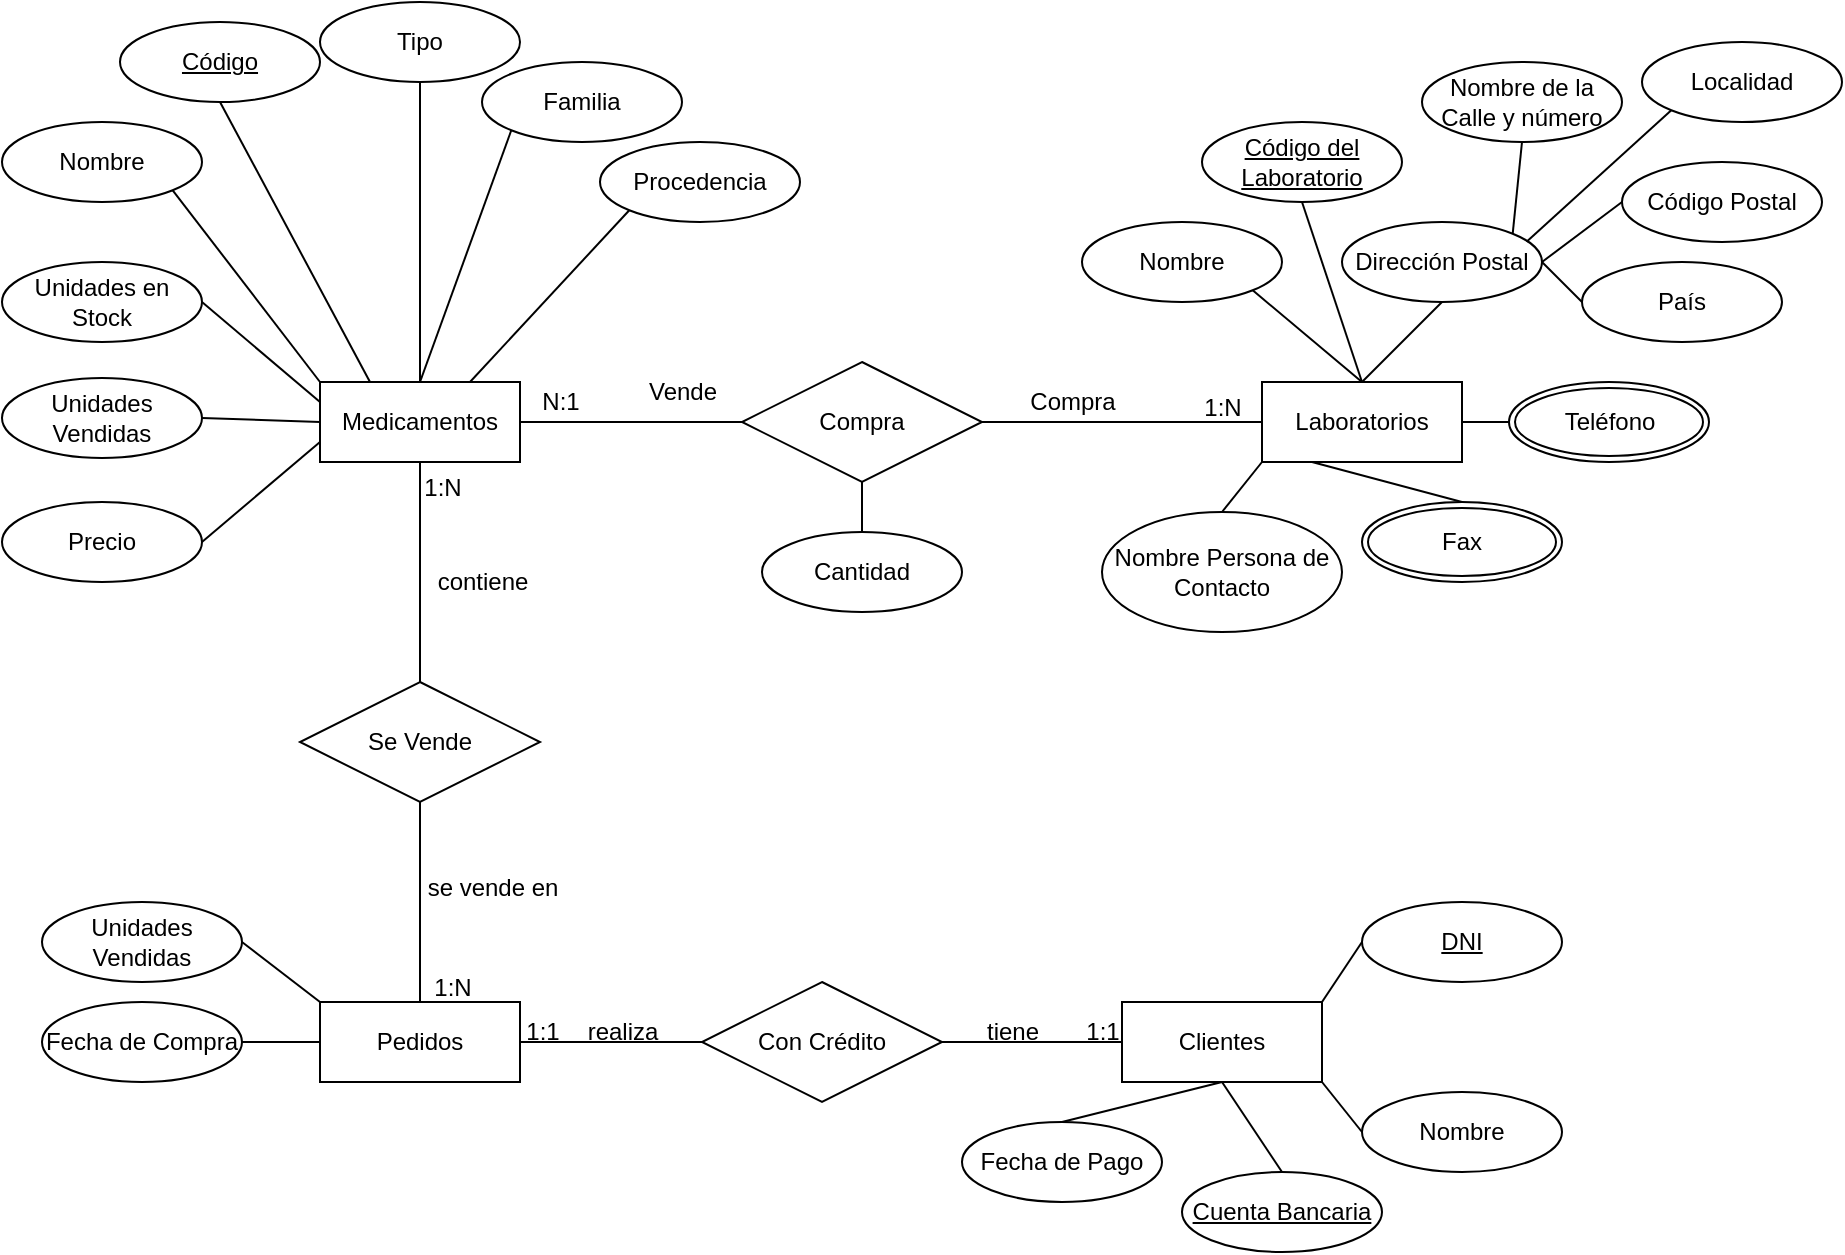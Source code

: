 <mxfile version="24.7.17">
  <diagram name="Página-1" id="DnWb8Bq27hcfsMp_9phQ">
    <mxGraphModel grid="1" page="1" gridSize="10" guides="1" tooltips="1" connect="1" arrows="1" fold="1" pageScale="1" pageWidth="827" pageHeight="1169" math="0" shadow="0">
      <root>
        <mxCell id="0" />
        <mxCell id="1" parent="0" />
        <mxCell id="NrgdkDmSe_-2DR2B7-n7-1" value="Medicamentos" style="whiteSpace=wrap;html=1;align=center;" vertex="1" parent="1">
          <mxGeometry x="159" y="190" width="100" height="40" as="geometry" />
        </mxCell>
        <mxCell id="NrgdkDmSe_-2DR2B7-n7-2" value="Laboratorios" style="whiteSpace=wrap;html=1;align=center;" vertex="1" parent="1">
          <mxGeometry x="630" y="190" width="100" height="40" as="geometry" />
        </mxCell>
        <mxCell id="NrgdkDmSe_-2DR2B7-n7-3" value="Pedidos" style="whiteSpace=wrap;html=1;align=center;" vertex="1" parent="1">
          <mxGeometry x="159" y="500" width="100" height="40" as="geometry" />
        </mxCell>
        <mxCell id="NrgdkDmSe_-2DR2B7-n7-5" value="Compra" style="shape=rhombus;perimeter=rhombusPerimeter;whiteSpace=wrap;html=1;align=center;" vertex="1" parent="1">
          <mxGeometry x="370" y="180" width="120" height="60" as="geometry" />
        </mxCell>
        <mxCell id="NrgdkDmSe_-2DR2B7-n7-9" value="" style="endArrow=none;html=1;rounded=0;entryX=0;entryY=0.5;entryDx=0;entryDy=0;exitX=1;exitY=0.5;exitDx=0;exitDy=0;" edge="1" parent="1" source="NrgdkDmSe_-2DR2B7-n7-1" target="NrgdkDmSe_-2DR2B7-n7-5">
          <mxGeometry relative="1" as="geometry">
            <mxPoint x="330" y="470" as="sourcePoint" />
            <mxPoint x="490" y="470" as="targetPoint" />
          </mxGeometry>
        </mxCell>
        <mxCell id="NrgdkDmSe_-2DR2B7-n7-10" value="" style="endArrow=none;html=1;rounded=0;entryX=0;entryY=0.5;entryDx=0;entryDy=0;exitX=1;exitY=0.5;exitDx=0;exitDy=0;" edge="1" parent="1" source="NrgdkDmSe_-2DR2B7-n7-5" target="NrgdkDmSe_-2DR2B7-n7-2">
          <mxGeometry relative="1" as="geometry">
            <mxPoint x="377" y="220" as="sourcePoint" />
            <mxPoint x="472" y="220" as="targetPoint" />
          </mxGeometry>
        </mxCell>
        <mxCell id="NrgdkDmSe_-2DR2B7-n7-14" value="Se Vende" style="shape=rhombus;perimeter=rhombusPerimeter;whiteSpace=wrap;html=1;align=center;" vertex="1" parent="1">
          <mxGeometry x="149" y="340" width="120" height="60" as="geometry" />
        </mxCell>
        <mxCell id="NrgdkDmSe_-2DR2B7-n7-15" value="" style="endArrow=none;html=1;rounded=0;entryX=0.5;entryY=0;entryDx=0;entryDy=0;exitX=0.5;exitY=1;exitDx=0;exitDy=0;" edge="1" parent="1" source="NrgdkDmSe_-2DR2B7-n7-1" target="NrgdkDmSe_-2DR2B7-n7-14">
          <mxGeometry relative="1" as="geometry">
            <mxPoint x="269" y="220" as="sourcePoint" />
            <mxPoint x="364" y="220" as="targetPoint" />
          </mxGeometry>
        </mxCell>
        <mxCell id="NrgdkDmSe_-2DR2B7-n7-16" value="" style="endArrow=none;html=1;rounded=0;entryX=0.5;entryY=0;entryDx=0;entryDy=0;exitX=0.5;exitY=1;exitDx=0;exitDy=0;" edge="1" parent="1" source="NrgdkDmSe_-2DR2B7-n7-14" target="NrgdkDmSe_-2DR2B7-n7-3">
          <mxGeometry relative="1" as="geometry">
            <mxPoint x="284" y="420" as="sourcePoint" />
            <mxPoint x="379" y="420" as="targetPoint" />
          </mxGeometry>
        </mxCell>
        <mxCell id="NrgdkDmSe_-2DR2B7-n7-17" value="1:N" style="text;html=1;align=center;verticalAlign=middle;resizable=0;points=[];autosize=1;strokeColor=none;fillColor=none;" vertex="1" parent="1">
          <mxGeometry x="205" y="478" width="40" height="30" as="geometry" />
        </mxCell>
        <mxCell id="NrgdkDmSe_-2DR2B7-n7-18" value="1:N" style="text;html=1;align=center;verticalAlign=middle;resizable=0;points=[];autosize=1;strokeColor=none;fillColor=none;" vertex="1" parent="1">
          <mxGeometry x="200" y="228" width="40" height="30" as="geometry" />
        </mxCell>
        <mxCell id="NrgdkDmSe_-2DR2B7-n7-27" value="Nombre" style="ellipse;whiteSpace=wrap;html=1;align=center;" vertex="1" parent="1">
          <mxGeometry y="60" width="100" height="40" as="geometry" />
        </mxCell>
        <mxCell id="NrgdkDmSe_-2DR2B7-n7-30" value="" style="endArrow=none;html=1;rounded=0;entryX=0;entryY=0;entryDx=0;entryDy=0;exitX=1;exitY=1;exitDx=0;exitDy=0;" edge="1" parent="1" source="NrgdkDmSe_-2DR2B7-n7-27" target="NrgdkDmSe_-2DR2B7-n7-1">
          <mxGeometry relative="1" as="geometry">
            <mxPoint x="115.355" y="134.142" as="sourcePoint" />
            <mxPoint x="219" y="450" as="targetPoint" />
          </mxGeometry>
        </mxCell>
        <mxCell id="NrgdkDmSe_-2DR2B7-n7-31" value="Código" style="ellipse;whiteSpace=wrap;html=1;align=center;fontStyle=4;" vertex="1" parent="1">
          <mxGeometry x="59" y="10" width="100" height="40" as="geometry" />
        </mxCell>
        <mxCell id="NrgdkDmSe_-2DR2B7-n7-32" value="" style="endArrow=none;html=1;rounded=0;entryX=0.25;entryY=0;entryDx=0;entryDy=0;exitX=0.5;exitY=1;exitDx=0;exitDy=0;" edge="1" parent="1" source="NrgdkDmSe_-2DR2B7-n7-31" target="NrgdkDmSe_-2DR2B7-n7-1">
          <mxGeometry relative="1" as="geometry">
            <mxPoint x="125.355" y="144.142" as="sourcePoint" />
            <mxPoint x="169" y="200" as="targetPoint" />
          </mxGeometry>
        </mxCell>
        <mxCell id="NrgdkDmSe_-2DR2B7-n7-33" value="Tipo" style="ellipse;whiteSpace=wrap;html=1;align=center;" vertex="1" parent="1">
          <mxGeometry x="159" width="100" height="40" as="geometry" />
        </mxCell>
        <mxCell id="NrgdkDmSe_-2DR2B7-n7-34" value="" style="endArrow=none;html=1;rounded=0;entryX=0.5;entryY=0;entryDx=0;entryDy=0;exitX=0.5;exitY=1;exitDx=0;exitDy=0;" edge="1" parent="1" source="NrgdkDmSe_-2DR2B7-n7-33" target="NrgdkDmSe_-2DR2B7-n7-1">
          <mxGeometry relative="1" as="geometry">
            <mxPoint x="190" y="150" as="sourcePoint" />
            <mxPoint x="194" y="200" as="targetPoint" />
          </mxGeometry>
        </mxCell>
        <mxCell id="NrgdkDmSe_-2DR2B7-n7-35" value="Unidades en Stock" style="ellipse;whiteSpace=wrap;html=1;align=center;" vertex="1" parent="1">
          <mxGeometry y="130" width="100" height="40" as="geometry" />
        </mxCell>
        <mxCell id="NrgdkDmSe_-2DR2B7-n7-36" value="Unidades Vendidas" style="ellipse;whiteSpace=wrap;html=1;align=center;" vertex="1" parent="1">
          <mxGeometry y="188" width="100" height="40" as="geometry" />
        </mxCell>
        <mxCell id="NrgdkDmSe_-2DR2B7-n7-37" value="Precio" style="ellipse;whiteSpace=wrap;html=1;align=center;" vertex="1" parent="1">
          <mxGeometry y="250" width="100" height="40" as="geometry" />
        </mxCell>
        <mxCell id="NrgdkDmSe_-2DR2B7-n7-38" value="" style="endArrow=none;html=1;rounded=0;entryX=0;entryY=0.25;entryDx=0;entryDy=0;exitX=1;exitY=0.5;exitDx=0;exitDy=0;" edge="1" parent="1" source="NrgdkDmSe_-2DR2B7-n7-35" target="NrgdkDmSe_-2DR2B7-n7-1">
          <mxGeometry relative="1" as="geometry">
            <mxPoint x="90" y="195" as="sourcePoint" />
            <mxPoint x="164" y="291" as="targetPoint" />
          </mxGeometry>
        </mxCell>
        <mxCell id="NrgdkDmSe_-2DR2B7-n7-39" value="" style="endArrow=none;html=1;rounded=0;exitX=1;exitY=0.5;exitDx=0;exitDy=0;entryX=0;entryY=0.5;entryDx=0;entryDy=0;" edge="1" parent="1" source="NrgdkDmSe_-2DR2B7-n7-36" target="NrgdkDmSe_-2DR2B7-n7-1">
          <mxGeometry relative="1" as="geometry">
            <mxPoint x="105" y="114" as="sourcePoint" />
            <mxPoint x="140" y="210" as="targetPoint" />
          </mxGeometry>
        </mxCell>
        <mxCell id="NrgdkDmSe_-2DR2B7-n7-40" value="" style="endArrow=none;html=1;rounded=0;entryX=0;entryY=0.75;entryDx=0;entryDy=0;exitX=1;exitY=0.5;exitDx=0;exitDy=0;" edge="1" parent="1" source="NrgdkDmSe_-2DR2B7-n7-37" target="NrgdkDmSe_-2DR2B7-n7-1">
          <mxGeometry relative="1" as="geometry">
            <mxPoint x="115" y="124" as="sourcePoint" />
            <mxPoint x="189" y="220" as="targetPoint" />
          </mxGeometry>
        </mxCell>
        <mxCell id="NrgdkDmSe_-2DR2B7-n7-41" value="Código del Laboratorio" style="ellipse;whiteSpace=wrap;html=1;align=center;fontStyle=4;" vertex="1" parent="1">
          <mxGeometry x="600" y="60" width="100" height="40" as="geometry" />
        </mxCell>
        <mxCell id="NrgdkDmSe_-2DR2B7-n7-42" value="Nombre" style="ellipse;whiteSpace=wrap;html=1;align=center;" vertex="1" parent="1">
          <mxGeometry x="540" y="110" width="100" height="40" as="geometry" />
        </mxCell>
        <mxCell id="NrgdkDmSe_-2DR2B7-n7-44" value="Dirección Postal" style="ellipse;whiteSpace=wrap;html=1;align=center;" vertex="1" parent="1">
          <mxGeometry x="670" y="110" width="100" height="40" as="geometry" />
        </mxCell>
        <mxCell id="NrgdkDmSe_-2DR2B7-n7-46" value="" style="endArrow=none;html=1;rounded=0;entryX=0.5;entryY=0;entryDx=0;entryDy=0;exitX=1;exitY=1;exitDx=0;exitDy=0;" edge="1" parent="1" source="NrgdkDmSe_-2DR2B7-n7-42" target="NrgdkDmSe_-2DR2B7-n7-2">
          <mxGeometry relative="1" as="geometry">
            <mxPoint x="154" y="104" as="sourcePoint" />
            <mxPoint x="144" y="200" as="targetPoint" />
          </mxGeometry>
        </mxCell>
        <mxCell id="NrgdkDmSe_-2DR2B7-n7-47" value="" style="endArrow=none;html=1;rounded=0;exitX=0.5;exitY=1;exitDx=0;exitDy=0;" edge="1" parent="1" source="NrgdkDmSe_-2DR2B7-n7-41">
          <mxGeometry relative="1" as="geometry">
            <mxPoint x="164" y="114" as="sourcePoint" />
            <mxPoint x="680" y="190" as="targetPoint" />
          </mxGeometry>
        </mxCell>
        <mxCell id="NrgdkDmSe_-2DR2B7-n7-48" value="" style="endArrow=none;html=1;rounded=0;entryX=0.5;entryY=0;entryDx=0;entryDy=0;exitX=0.5;exitY=1;exitDx=0;exitDy=0;" edge="1" parent="1" source="NrgdkDmSe_-2DR2B7-n7-44" target="NrgdkDmSe_-2DR2B7-n7-2">
          <mxGeometry relative="1" as="geometry">
            <mxPoint x="174" y="124" as="sourcePoint" />
            <mxPoint x="164" y="220" as="targetPoint" />
          </mxGeometry>
        </mxCell>
        <mxCell id="NrgdkDmSe_-2DR2B7-n7-49" value="" style="endArrow=none;html=1;rounded=0;entryX=0.5;entryY=0;entryDx=0;entryDy=0;exitX=0.25;exitY=1;exitDx=0;exitDy=0;" edge="1" parent="1" source="NrgdkDmSe_-2DR2B7-n7-2" target="NrgdkDmSe_-2DR2B7-n7-80">
          <mxGeometry relative="1" as="geometry">
            <mxPoint x="184" y="134" as="sourcePoint" />
            <mxPoint x="585.355" y="295.858" as="targetPoint" />
          </mxGeometry>
        </mxCell>
        <mxCell id="NrgdkDmSe_-2DR2B7-n7-50" value="" style="endArrow=none;html=1;rounded=0;entryX=0;entryY=0.5;entryDx=0;entryDy=0;exitX=1;exitY=0.5;exitDx=0;exitDy=0;" edge="1" parent="1" source="NrgdkDmSe_-2DR2B7-n7-2" target="NrgdkDmSe_-2DR2B7-n7-81">
          <mxGeometry relative="1" as="geometry">
            <mxPoint x="194" y="144" as="sourcePoint" />
            <mxPoint x="670" y="270" as="targetPoint" />
          </mxGeometry>
        </mxCell>
        <mxCell id="NrgdkDmSe_-2DR2B7-n7-51" value="Nombre Persona de Contacto" style="ellipse;whiteSpace=wrap;html=1;align=center;" vertex="1" parent="1">
          <mxGeometry x="550" y="255" width="120" height="60" as="geometry" />
        </mxCell>
        <mxCell id="NrgdkDmSe_-2DR2B7-n7-52" value="" style="endArrow=none;html=1;rounded=0;entryX=0.5;entryY=0;entryDx=0;entryDy=0;exitX=0;exitY=1;exitDx=0;exitDy=0;" edge="1" parent="1" source="NrgdkDmSe_-2DR2B7-n7-2" target="NrgdkDmSe_-2DR2B7-n7-51">
          <mxGeometry relative="1" as="geometry">
            <mxPoint x="662" y="240" as="sourcePoint" />
            <mxPoint x="595" y="306" as="targetPoint" />
          </mxGeometry>
        </mxCell>
        <mxCell id="NrgdkDmSe_-2DR2B7-n7-53" value="Familia" style="ellipse;whiteSpace=wrap;html=1;align=center;" vertex="1" parent="1">
          <mxGeometry x="240" y="30" width="100" height="40" as="geometry" />
        </mxCell>
        <mxCell id="NrgdkDmSe_-2DR2B7-n7-54" value="" style="endArrow=none;html=1;rounded=0;entryX=0.5;entryY=0;entryDx=0;entryDy=0;exitX=0;exitY=1;exitDx=0;exitDy=0;" edge="1" parent="1" source="NrgdkDmSe_-2DR2B7-n7-53" target="NrgdkDmSe_-2DR2B7-n7-1">
          <mxGeometry relative="1" as="geometry">
            <mxPoint x="254" y="104" as="sourcePoint" />
            <mxPoint x="244" y="200" as="targetPoint" />
          </mxGeometry>
        </mxCell>
        <mxCell id="NrgdkDmSe_-2DR2B7-n7-55" value="Unidades Vendidas" style="ellipse;whiteSpace=wrap;html=1;align=center;" vertex="1" parent="1">
          <mxGeometry x="20" y="450" width="100" height="40" as="geometry" />
        </mxCell>
        <mxCell id="NrgdkDmSe_-2DR2B7-n7-56" value="" style="endArrow=none;html=1;rounded=0;entryX=0;entryY=0;entryDx=0;entryDy=0;exitX=1;exitY=0.5;exitDx=0;exitDy=0;" edge="1" parent="1" source="NrgdkDmSe_-2DR2B7-n7-55" target="NrgdkDmSe_-2DR2B7-n7-3">
          <mxGeometry relative="1" as="geometry">
            <mxPoint x="110" y="150" as="sourcePoint" />
            <mxPoint x="169" y="100" as="targetPoint" />
          </mxGeometry>
        </mxCell>
        <mxCell id="NrgdkDmSe_-2DR2B7-n7-57" value="Fecha de Compra" style="ellipse;whiteSpace=wrap;html=1;align=center;" vertex="1" parent="1">
          <mxGeometry x="20" y="500" width="100" height="40" as="geometry" />
        </mxCell>
        <mxCell id="NrgdkDmSe_-2DR2B7-n7-58" value="" style="endArrow=none;html=1;rounded=0;entryX=0;entryY=0.5;entryDx=0;entryDy=0;exitX=1;exitY=0.5;exitDx=0;exitDy=0;" edge="1" parent="1" source="NrgdkDmSe_-2DR2B7-n7-57" target="NrgdkDmSe_-2DR2B7-n7-3">
          <mxGeometry relative="1" as="geometry">
            <mxPoint x="130" y="450" as="sourcePoint" />
            <mxPoint x="174" y="510" as="targetPoint" />
          </mxGeometry>
        </mxCell>
        <mxCell id="NrgdkDmSe_-2DR2B7-n7-59" value="Con Crédito" style="shape=rhombus;perimeter=rhombusPerimeter;whiteSpace=wrap;html=1;align=center;" vertex="1" parent="1">
          <mxGeometry x="350" y="490" width="120" height="60" as="geometry" />
        </mxCell>
        <mxCell id="NrgdkDmSe_-2DR2B7-n7-60" value="Clientes" style="whiteSpace=wrap;html=1;align=center;" vertex="1" parent="1">
          <mxGeometry x="560" y="500" width="100" height="40" as="geometry" />
        </mxCell>
        <mxCell id="NrgdkDmSe_-2DR2B7-n7-61" value="&lt;u&gt;Cuenta Bancaria&lt;/u&gt;" style="ellipse;whiteSpace=wrap;html=1;align=center;" vertex="1" parent="1">
          <mxGeometry x="590" y="585" width="100" height="40" as="geometry" />
        </mxCell>
        <mxCell id="NrgdkDmSe_-2DR2B7-n7-62" value="" style="endArrow=none;html=1;rounded=0;entryX=0;entryY=0.5;entryDx=0;entryDy=0;exitX=1;exitY=0.5;exitDx=0;exitDy=0;" edge="1" parent="1" source="NrgdkDmSe_-2DR2B7-n7-3" target="NrgdkDmSe_-2DR2B7-n7-59">
          <mxGeometry relative="1" as="geometry">
            <mxPoint x="219" y="350" as="sourcePoint" />
            <mxPoint x="219" y="510" as="targetPoint" />
          </mxGeometry>
        </mxCell>
        <mxCell id="NrgdkDmSe_-2DR2B7-n7-63" value="" style="endArrow=none;html=1;rounded=0;entryX=0;entryY=0.5;entryDx=0;entryDy=0;exitX=1;exitY=0.5;exitDx=0;exitDy=0;" edge="1" parent="1" source="NrgdkDmSe_-2DR2B7-n7-59" target="NrgdkDmSe_-2DR2B7-n7-60">
          <mxGeometry relative="1" as="geometry">
            <mxPoint x="229" y="360" as="sourcePoint" />
            <mxPoint x="229" y="520" as="targetPoint" />
          </mxGeometry>
        </mxCell>
        <mxCell id="NrgdkDmSe_-2DR2B7-n7-64" value="" style="endArrow=none;html=1;rounded=0;entryX=0.5;entryY=0;entryDx=0;entryDy=0;exitX=0.5;exitY=1;exitDx=0;exitDy=0;" edge="1" parent="1" source="NrgdkDmSe_-2DR2B7-n7-60" target="NrgdkDmSe_-2DR2B7-n7-61">
          <mxGeometry relative="1" as="geometry">
            <mxPoint x="239" y="370" as="sourcePoint" />
            <mxPoint x="239" y="530" as="targetPoint" />
          </mxGeometry>
        </mxCell>
        <mxCell id="NrgdkDmSe_-2DR2B7-n7-66" value="Fecha de Pago" style="ellipse;whiteSpace=wrap;html=1;align=center;" vertex="1" parent="1">
          <mxGeometry x="480" y="560" width="100" height="40" as="geometry" />
        </mxCell>
        <mxCell id="NrgdkDmSe_-2DR2B7-n7-67" value="1:1" style="text;html=1;align=center;verticalAlign=middle;resizable=0;points=[];autosize=1;strokeColor=none;fillColor=none;" vertex="1" parent="1">
          <mxGeometry x="250" y="500" width="40" height="30" as="geometry" />
        </mxCell>
        <mxCell id="NrgdkDmSe_-2DR2B7-n7-69" value="1:1" style="text;html=1;align=center;verticalAlign=middle;resizable=0;points=[];autosize=1;strokeColor=none;fillColor=none;" vertex="1" parent="1">
          <mxGeometry x="530" y="500" width="40" height="30" as="geometry" />
        </mxCell>
        <mxCell id="NrgdkDmSe_-2DR2B7-n7-70" value="" style="endArrow=none;html=1;rounded=0;entryX=0.5;entryY=1;entryDx=0;entryDy=0;exitX=0.5;exitY=0;exitDx=0;exitDy=0;" edge="1" parent="1" source="NrgdkDmSe_-2DR2B7-n7-66" target="NrgdkDmSe_-2DR2B7-n7-60">
          <mxGeometry relative="1" as="geometry">
            <mxPoint x="330" y="310" as="sourcePoint" />
            <mxPoint x="490" y="310" as="targetPoint" />
          </mxGeometry>
        </mxCell>
        <mxCell id="NrgdkDmSe_-2DR2B7-n7-76" value="contiene" style="text;html=1;align=center;verticalAlign=middle;resizable=0;points=[];autosize=1;strokeColor=none;fillColor=none;" vertex="1" parent="1">
          <mxGeometry x="205" y="275" width="70" height="30" as="geometry" />
        </mxCell>
        <mxCell id="NrgdkDmSe_-2DR2B7-n7-77" value="se vende en" style="text;html=1;align=center;verticalAlign=middle;resizable=0;points=[];autosize=1;strokeColor=none;fillColor=none;" vertex="1" parent="1">
          <mxGeometry x="200" y="428" width="90" height="30" as="geometry" />
        </mxCell>
        <mxCell id="NrgdkDmSe_-2DR2B7-n7-78" value="tiene" style="text;html=1;align=center;verticalAlign=middle;resizable=0;points=[];autosize=1;strokeColor=none;fillColor=none;" vertex="1" parent="1">
          <mxGeometry x="480" y="500" width="50" height="30" as="geometry" />
        </mxCell>
        <mxCell id="NrgdkDmSe_-2DR2B7-n7-79" value="realiza" style="text;html=1;align=center;verticalAlign=middle;resizable=0;points=[];autosize=1;strokeColor=none;fillColor=none;" vertex="1" parent="1">
          <mxGeometry x="280" y="500" width="60" height="30" as="geometry" />
        </mxCell>
        <mxCell id="NrgdkDmSe_-2DR2B7-n7-80" value="Fax" style="ellipse;shape=doubleEllipse;margin=3;whiteSpace=wrap;html=1;align=center;" vertex="1" parent="1">
          <mxGeometry x="680" y="250" width="100" height="40" as="geometry" />
        </mxCell>
        <mxCell id="NrgdkDmSe_-2DR2B7-n7-81" value="Teléfono" style="ellipse;shape=doubleEllipse;margin=3;whiteSpace=wrap;html=1;align=center;" vertex="1" parent="1">
          <mxGeometry x="753.5" y="190" width="100" height="40" as="geometry" />
        </mxCell>
        <mxCell id="pZ6sURl-3GkKzR-QPdI0-1" value="Nombre de la Calle y número" style="ellipse;whiteSpace=wrap;html=1;align=center;" vertex="1" parent="1">
          <mxGeometry x="710" y="30" width="100" height="40" as="geometry" />
        </mxCell>
        <mxCell id="pZ6sURl-3GkKzR-QPdI0-2" value="Localidad" style="ellipse;whiteSpace=wrap;html=1;align=center;" vertex="1" parent="1">
          <mxGeometry x="820" y="20" width="100" height="40" as="geometry" />
        </mxCell>
        <mxCell id="pZ6sURl-3GkKzR-QPdI0-3" value="Código Postal" style="ellipse;whiteSpace=wrap;html=1;align=center;" vertex="1" parent="1">
          <mxGeometry x="810" y="80" width="100" height="40" as="geometry" />
        </mxCell>
        <mxCell id="pZ6sURl-3GkKzR-QPdI0-4" value="País" style="ellipse;whiteSpace=wrap;html=1;align=center;" vertex="1" parent="1">
          <mxGeometry x="790" y="130" width="100" height="40" as="geometry" />
        </mxCell>
        <mxCell id="pZ6sURl-3GkKzR-QPdI0-5" value="" style="endArrow=none;html=1;rounded=0;entryX=1;entryY=0.5;entryDx=0;entryDy=0;exitX=0;exitY=0.5;exitDx=0;exitDy=0;" edge="1" parent="1" source="pZ6sURl-3GkKzR-QPdI0-4" target="NrgdkDmSe_-2DR2B7-n7-44">
          <mxGeometry relative="1" as="geometry">
            <mxPoint x="597" y="130" as="sourcePoint" />
            <mxPoint x="662" y="200" as="targetPoint" />
          </mxGeometry>
        </mxCell>
        <mxCell id="pZ6sURl-3GkKzR-QPdI0-6" value="" style="endArrow=none;html=1;rounded=0;entryX=1;entryY=0.5;entryDx=0;entryDy=0;exitX=0;exitY=0.5;exitDx=0;exitDy=0;" edge="1" parent="1" target="NrgdkDmSe_-2DR2B7-n7-44" source="pZ6sURl-3GkKzR-QPdI0-3">
          <mxGeometry relative="1" as="geometry">
            <mxPoint x="860" y="90" as="sourcePoint" />
            <mxPoint x="672" y="210" as="targetPoint" />
          </mxGeometry>
        </mxCell>
        <mxCell id="pZ6sURl-3GkKzR-QPdI0-7" value="" style="endArrow=none;html=1;rounded=0;entryX=0.923;entryY=0.246;entryDx=0;entryDy=0;exitX=0;exitY=1;exitDx=0;exitDy=0;entryPerimeter=0;" edge="1" parent="1" source="pZ6sURl-3GkKzR-QPdI0-2" target="NrgdkDmSe_-2DR2B7-n7-44">
          <mxGeometry relative="1" as="geometry">
            <mxPoint x="617" y="150" as="sourcePoint" />
            <mxPoint x="682" y="220" as="targetPoint" />
          </mxGeometry>
        </mxCell>
        <mxCell id="pZ6sURl-3GkKzR-QPdI0-8" value="" style="endArrow=none;html=1;rounded=0;entryX=1;entryY=0;entryDx=0;entryDy=0;exitX=0.5;exitY=1;exitDx=0;exitDy=0;" edge="1" parent="1" source="pZ6sURl-3GkKzR-QPdI0-1" target="NrgdkDmSe_-2DR2B7-n7-44">
          <mxGeometry relative="1" as="geometry">
            <mxPoint x="627" y="160" as="sourcePoint" />
            <mxPoint x="692" y="230" as="targetPoint" />
          </mxGeometry>
        </mxCell>
        <mxCell id="pZ6sURl-3GkKzR-QPdI0-9" value="Cantidad" style="ellipse;whiteSpace=wrap;html=1;align=center;" vertex="1" parent="1">
          <mxGeometry x="380" y="265" width="100" height="40" as="geometry" />
        </mxCell>
        <mxCell id="pZ6sURl-3GkKzR-QPdI0-10" value="" style="endArrow=none;html=1;rounded=0;exitX=0.5;exitY=0;exitDx=0;exitDy=0;" edge="1" parent="1" source="pZ6sURl-3GkKzR-QPdI0-9" target="NrgdkDmSe_-2DR2B7-n7-5">
          <mxGeometry relative="1" as="geometry">
            <mxPoint x="530" y="178" as="sourcePoint" />
            <mxPoint x="547" y="130" as="targetPoint" />
          </mxGeometry>
        </mxCell>
        <mxCell id="pZ6sURl-3GkKzR-QPdI0-22" value="Compra" style="text;html=1;align=center;verticalAlign=middle;resizable=0;points=[];autosize=1;strokeColor=none;fillColor=none;rotation=0;" vertex="1" parent="1">
          <mxGeometry x="500" y="185" width="70" height="30" as="geometry" />
        </mxCell>
        <mxCell id="pZ6sURl-3GkKzR-QPdI0-23" value="Vende" style="text;html=1;align=center;verticalAlign=middle;resizable=0;points=[];autosize=1;strokeColor=none;fillColor=none;rotation=0;" vertex="1" parent="1">
          <mxGeometry x="310" y="180" width="60" height="30" as="geometry" />
        </mxCell>
        <mxCell id="pZ6sURl-3GkKzR-QPdI0-25" value="1:N" style="text;html=1;align=center;verticalAlign=middle;resizable=0;points=[];autosize=1;strokeColor=none;fillColor=none;rotation=0;" vertex="1" parent="1">
          <mxGeometry x="590" y="188" width="40" height="30" as="geometry" />
        </mxCell>
        <mxCell id="pZ6sURl-3GkKzR-QPdI0-26" value="N:1" style="text;html=1;align=center;verticalAlign=middle;resizable=0;points=[];autosize=1;strokeColor=none;fillColor=none;rotation=0;" vertex="1" parent="1">
          <mxGeometry x="259" y="185" width="40" height="30" as="geometry" />
        </mxCell>
        <mxCell id="IaTFfclmQMEih1QZ6yPe-1" value="Procedencia" style="ellipse;whiteSpace=wrap;html=1;align=center;" vertex="1" parent="1">
          <mxGeometry x="299" y="70" width="100" height="40" as="geometry" />
        </mxCell>
        <mxCell id="IaTFfclmQMEih1QZ6yPe-2" value="" style="endArrow=none;html=1;rounded=0;entryX=0.75;entryY=0;entryDx=0;entryDy=0;exitX=0;exitY=1;exitDx=0;exitDy=0;" edge="1" parent="1" source="IaTFfclmQMEih1QZ6yPe-1" target="NrgdkDmSe_-2DR2B7-n7-1">
          <mxGeometry relative="1" as="geometry">
            <mxPoint x="265" y="74" as="sourcePoint" />
            <mxPoint x="219" y="200" as="targetPoint" />
          </mxGeometry>
        </mxCell>
        <mxCell id="IaTFfclmQMEih1QZ6yPe-3" value="&lt;u&gt;DNI&lt;/u&gt;" style="ellipse;whiteSpace=wrap;html=1;align=center;" vertex="1" parent="1">
          <mxGeometry x="680" y="450" width="100" height="40" as="geometry" />
        </mxCell>
        <mxCell id="IaTFfclmQMEih1QZ6yPe-4" value="Nombre" style="ellipse;whiteSpace=wrap;html=1;align=center;" vertex="1" parent="1">
          <mxGeometry x="680" y="545" width="100" height="40" as="geometry" />
        </mxCell>
        <mxCell id="IaTFfclmQMEih1QZ6yPe-5" value="" style="endArrow=none;html=1;rounded=0;entryX=1;entryY=0;entryDx=0;entryDy=0;exitX=0;exitY=0.5;exitDx=0;exitDy=0;" edge="1" parent="1" source="IaTFfclmQMEih1QZ6yPe-3" target="NrgdkDmSe_-2DR2B7-n7-60">
          <mxGeometry relative="1" as="geometry">
            <mxPoint x="480" y="530" as="sourcePoint" />
            <mxPoint x="570" y="530" as="targetPoint" />
          </mxGeometry>
        </mxCell>
        <mxCell id="IaTFfclmQMEih1QZ6yPe-6" value="" style="endArrow=none;html=1;rounded=0;entryX=0;entryY=0.5;entryDx=0;entryDy=0;exitX=1;exitY=1;exitDx=0;exitDy=0;" edge="1" parent="1" source="NrgdkDmSe_-2DR2B7-n7-60" target="IaTFfclmQMEih1QZ6yPe-4">
          <mxGeometry relative="1" as="geometry">
            <mxPoint x="490" y="540" as="sourcePoint" />
            <mxPoint x="580" y="540" as="targetPoint" />
          </mxGeometry>
        </mxCell>
      </root>
    </mxGraphModel>
  </diagram>
</mxfile>
